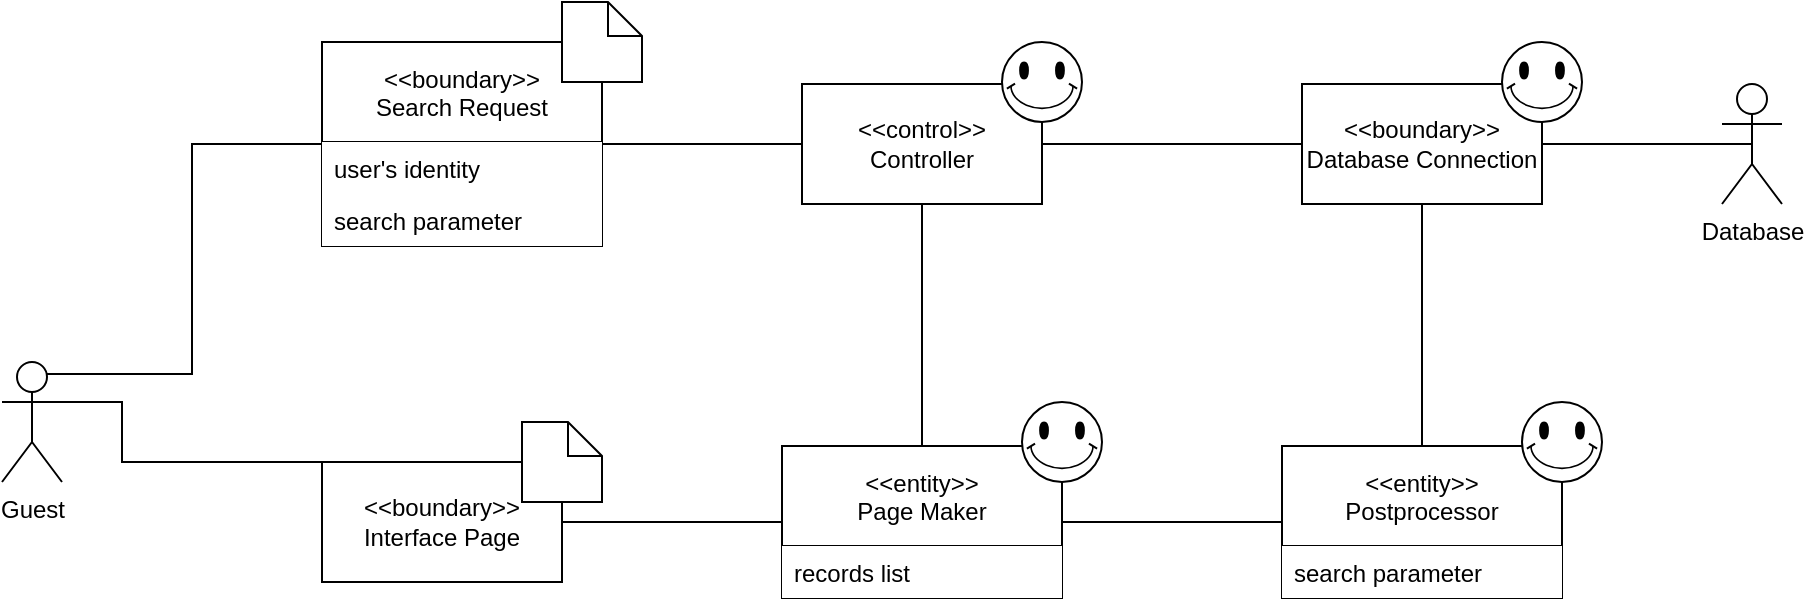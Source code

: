 <mxfile version="14.6.6" type="github">
  <diagram id="p13gWJvnOynUkY_Kk053" name="Page-1">
    <mxGraphModel dx="2036" dy="1250" grid="1" gridSize="10" guides="1" tooltips="1" connect="1" arrows="1" fold="1" page="1" pageScale="1" pageWidth="827" pageHeight="1169" math="0" shadow="0">
      <root>
        <mxCell id="0" />
        <mxCell id="1" parent="0" />
        <mxCell id="qiENcyaAOs3GM5RNFf0--37" style="edgeStyle=orthogonalEdgeStyle;rounded=0;orthogonalLoop=1;jettySize=auto;html=1;entryX=0.5;entryY=0;entryDx=0;entryDy=0;endArrow=none;endFill=0;" edge="1" parent="1" source="qiENcyaAOs3GM5RNFf0--1" target="qiENcyaAOs3GM5RNFf0--27">
          <mxGeometry relative="1" as="geometry" />
        </mxCell>
        <mxCell id="qiENcyaAOs3GM5RNFf0--1" value="&amp;lt;&amp;lt;control&amp;gt;&amp;gt;&lt;br&gt;Controller" style="rounded=0;whiteSpace=wrap;html=1;" vertex="1" parent="1">
          <mxGeometry x="570" y="291" width="120" height="60" as="geometry" />
        </mxCell>
        <mxCell id="qiENcyaAOs3GM5RNFf0--36" style="edgeStyle=orthogonalEdgeStyle;rounded=0;orthogonalLoop=1;jettySize=auto;html=1;exitX=1;exitY=0.5;exitDx=0;exitDy=0;entryX=0;entryY=0.5;entryDx=0;entryDy=0;endArrow=none;endFill=0;" edge="1" parent="1" source="qiENcyaAOs3GM5RNFf0--3" target="qiENcyaAOs3GM5RNFf0--27">
          <mxGeometry relative="1" as="geometry" />
        </mxCell>
        <mxCell id="qiENcyaAOs3GM5RNFf0--3" value="&amp;lt;&amp;lt;boundary&amp;gt;&amp;gt;&lt;br&gt;Interface Page" style="rounded=0;whiteSpace=wrap;html=1;" vertex="1" parent="1">
          <mxGeometry x="330" y="480" width="120" height="60" as="geometry" />
        </mxCell>
        <mxCell id="qiENcyaAOs3GM5RNFf0--38" style="edgeStyle=orthogonalEdgeStyle;rounded=0;orthogonalLoop=1;jettySize=auto;html=1;endArrow=none;endFill=0;" edge="1" parent="1" source="qiENcyaAOs3GM5RNFf0--5" target="qiENcyaAOs3GM5RNFf0--1">
          <mxGeometry relative="1" as="geometry" />
        </mxCell>
        <mxCell id="qiENcyaAOs3GM5RNFf0--40" style="edgeStyle=orthogonalEdgeStyle;rounded=0;orthogonalLoop=1;jettySize=auto;html=1;exitX=0.5;exitY=1;exitDx=0;exitDy=0;entryX=0.5;entryY=0;entryDx=0;entryDy=0;endArrow=none;endFill=0;" edge="1" parent="1" source="qiENcyaAOs3GM5RNFf0--5" target="qiENcyaAOs3GM5RNFf0--23">
          <mxGeometry relative="1" as="geometry" />
        </mxCell>
        <mxCell id="qiENcyaAOs3GM5RNFf0--5" value="&amp;lt;&amp;lt;boundary&amp;gt;&amp;gt;&lt;br&gt;Database Connection" style="rounded=0;whiteSpace=wrap;html=1;" vertex="1" parent="1">
          <mxGeometry x="820" y="291" width="120" height="60" as="geometry" />
        </mxCell>
        <mxCell id="qiENcyaAOs3GM5RNFf0--42" style="edgeStyle=orthogonalEdgeStyle;rounded=0;orthogonalLoop=1;jettySize=auto;html=1;exitX=0.5;exitY=0.5;exitDx=0;exitDy=0;exitPerimeter=0;endArrow=none;endFill=0;" edge="1" parent="1" source="qiENcyaAOs3GM5RNFf0--7" target="qiENcyaAOs3GM5RNFf0--5">
          <mxGeometry relative="1" as="geometry" />
        </mxCell>
        <mxCell id="qiENcyaAOs3GM5RNFf0--7" value="Database" style="shape=umlActor;verticalLabelPosition=bottom;verticalAlign=top;html=1;outlineConnect=0;" vertex="1" parent="1">
          <mxGeometry x="1030" y="291" width="30" height="60" as="geometry" />
        </mxCell>
        <mxCell id="qiENcyaAOs3GM5RNFf0--33" style="edgeStyle=orthogonalEdgeStyle;rounded=0;orthogonalLoop=1;jettySize=auto;html=1;entryX=0;entryY=0.5;entryDx=0;entryDy=0;endArrow=none;endFill=0;exitX=0.75;exitY=0.1;exitDx=0;exitDy=0;exitPerimeter=0;" edge="1" parent="1" source="qiENcyaAOs3GM5RNFf0--8" target="qiENcyaAOs3GM5RNFf0--19">
          <mxGeometry relative="1" as="geometry" />
        </mxCell>
        <mxCell id="qiENcyaAOs3GM5RNFf0--34" style="edgeStyle=orthogonalEdgeStyle;rounded=0;orthogonalLoop=1;jettySize=auto;html=1;endArrow=none;endFill=0;exitX=1;exitY=0.333;exitDx=0;exitDy=0;exitPerimeter=0;" edge="1" parent="1" source="qiENcyaAOs3GM5RNFf0--8" target="qiENcyaAOs3GM5RNFf0--3">
          <mxGeometry relative="1" as="geometry">
            <Array as="points">
              <mxPoint x="230" y="450" />
              <mxPoint x="230" y="480" />
              <mxPoint x="430" y="480" />
            </Array>
          </mxGeometry>
        </mxCell>
        <mxCell id="qiENcyaAOs3GM5RNFf0--8" value="Guest" style="shape=umlActor;verticalLabelPosition=bottom;verticalAlign=top;html=1;outlineConnect=0;" vertex="1" parent="1">
          <mxGeometry x="170" y="430" width="30" height="60" as="geometry" />
        </mxCell>
        <mxCell id="qiENcyaAOs3GM5RNFf0--35" style="edgeStyle=orthogonalEdgeStyle;rounded=0;orthogonalLoop=1;jettySize=auto;html=1;exitX=1;exitY=0.5;exitDx=0;exitDy=0;entryX=0;entryY=0.5;entryDx=0;entryDy=0;endArrow=none;endFill=0;" edge="1" parent="1" source="qiENcyaAOs3GM5RNFf0--19" target="qiENcyaAOs3GM5RNFf0--1">
          <mxGeometry relative="1" as="geometry" />
        </mxCell>
        <mxCell id="qiENcyaAOs3GM5RNFf0--19" value="&lt;&lt;boundary&gt;&gt;&#xa;Search Request" style="swimlane;fontStyle=0;childLayout=stackLayout;horizontal=1;startSize=50;horizontalStack=0;resizeParent=1;resizeParentMax=0;resizeLast=0;collapsible=1;marginBottom=0;" vertex="1" parent="1">
          <mxGeometry x="330" y="270" width="140" height="102" as="geometry">
            <mxRectangle x="330" y="270" width="120" height="50" as="alternateBounds" />
          </mxGeometry>
        </mxCell>
        <mxCell id="qiENcyaAOs3GM5RNFf0--20" value="user&#39;s identity" style="text;align=left;verticalAlign=top;spacingLeft=4;spacingRight=4;overflow=hidden;rotatable=0;points=[[0,0.5],[1,0.5]];portConstraint=eastwest;fillColor=#ffffff;" vertex="1" parent="qiENcyaAOs3GM5RNFf0--19">
          <mxGeometry y="50" width="140" height="26" as="geometry" />
        </mxCell>
        <mxCell id="qiENcyaAOs3GM5RNFf0--32" value="search parameter" style="text;align=left;verticalAlign=top;spacingLeft=4;spacingRight=4;overflow=hidden;rotatable=0;points=[[0,0.5],[1,0.5]];portConstraint=eastwest;fillColor=#ffffff;" vertex="1" parent="qiENcyaAOs3GM5RNFf0--19">
          <mxGeometry y="76" width="140" height="26" as="geometry" />
        </mxCell>
        <mxCell id="qiENcyaAOs3GM5RNFf0--23" value="&lt;&lt;entity&gt;&gt;&#xa;Postprocessor" style="swimlane;fontStyle=0;childLayout=stackLayout;horizontal=1;startSize=50;horizontalStack=0;resizeParent=1;resizeParentMax=0;resizeLast=0;collapsible=1;marginBottom=0;" vertex="1" parent="1">
          <mxGeometry x="810" y="472" width="140" height="76" as="geometry" />
        </mxCell>
        <mxCell id="qiENcyaAOs3GM5RNFf0--24" value="search parameter" style="text;align=left;verticalAlign=top;spacingLeft=4;spacingRight=4;overflow=hidden;rotatable=0;points=[[0,0.5],[1,0.5]];portConstraint=eastwest;fillColor=#ffffff;" vertex="1" parent="qiENcyaAOs3GM5RNFf0--23">
          <mxGeometry y="50" width="140" height="26" as="geometry" />
        </mxCell>
        <mxCell id="qiENcyaAOs3GM5RNFf0--41" style="edgeStyle=orthogonalEdgeStyle;rounded=0;orthogonalLoop=1;jettySize=auto;html=1;endArrow=none;endFill=0;" edge="1" parent="1" source="qiENcyaAOs3GM5RNFf0--27" target="qiENcyaAOs3GM5RNFf0--23">
          <mxGeometry relative="1" as="geometry" />
        </mxCell>
        <mxCell id="qiENcyaAOs3GM5RNFf0--27" value="&lt;&lt;entity&gt;&gt;&#xa;Page Maker" style="swimlane;fontStyle=0;childLayout=stackLayout;horizontal=1;startSize=50;horizontalStack=0;resizeParent=1;resizeParentMax=0;resizeLast=0;collapsible=1;marginBottom=0;" vertex="1" parent="1">
          <mxGeometry x="560" y="472" width="140" height="76" as="geometry" />
        </mxCell>
        <mxCell id="qiENcyaAOs3GM5RNFf0--28" value="records list" style="text;align=left;verticalAlign=top;spacingLeft=4;spacingRight=4;overflow=hidden;rotatable=0;points=[[0,0.5],[1,0.5]];portConstraint=eastwest;fillColor=#ffffff;" vertex="1" parent="qiENcyaAOs3GM5RNFf0--27">
          <mxGeometry y="50" width="140" height="26" as="geometry" />
        </mxCell>
        <mxCell id="qiENcyaAOs3GM5RNFf0--10" value="" style="verticalLabelPosition=bottom;verticalAlign=top;html=1;shape=mxgraph.basic.smiley" vertex="1" parent="1">
          <mxGeometry x="680" y="450" width="40" height="40" as="geometry" />
        </mxCell>
        <mxCell id="qiENcyaAOs3GM5RNFf0--44" value="" style="verticalLabelPosition=bottom;verticalAlign=top;html=1;shape=mxgraph.basic.smiley" vertex="1" parent="1">
          <mxGeometry x="670" y="270" width="40" height="40" as="geometry" />
        </mxCell>
        <mxCell id="qiENcyaAOs3GM5RNFf0--45" value="" style="verticalLabelPosition=bottom;verticalAlign=top;html=1;shape=mxgraph.basic.smiley" vertex="1" parent="1">
          <mxGeometry x="920" y="270" width="40" height="40" as="geometry" />
        </mxCell>
        <mxCell id="qiENcyaAOs3GM5RNFf0--46" value="" style="verticalLabelPosition=bottom;verticalAlign=top;html=1;shape=mxgraph.basic.smiley" vertex="1" parent="1">
          <mxGeometry x="930" y="450" width="40" height="40" as="geometry" />
        </mxCell>
        <mxCell id="qiENcyaAOs3GM5RNFf0--47" value="" style="shape=note2;boundedLbl=1;whiteSpace=wrap;html=1;size=17;verticalAlign=top;align=center;fillColor=#ffffff;" vertex="1" parent="1">
          <mxGeometry x="450" y="250" width="40" height="40" as="geometry" />
        </mxCell>
        <mxCell id="qiENcyaAOs3GM5RNFf0--48" value="" style="shape=note2;boundedLbl=1;whiteSpace=wrap;html=1;size=17;verticalAlign=top;align=center;fillColor=#ffffff;" vertex="1" parent="1">
          <mxGeometry x="430" y="460" width="40" height="40" as="geometry" />
        </mxCell>
      </root>
    </mxGraphModel>
  </diagram>
</mxfile>
